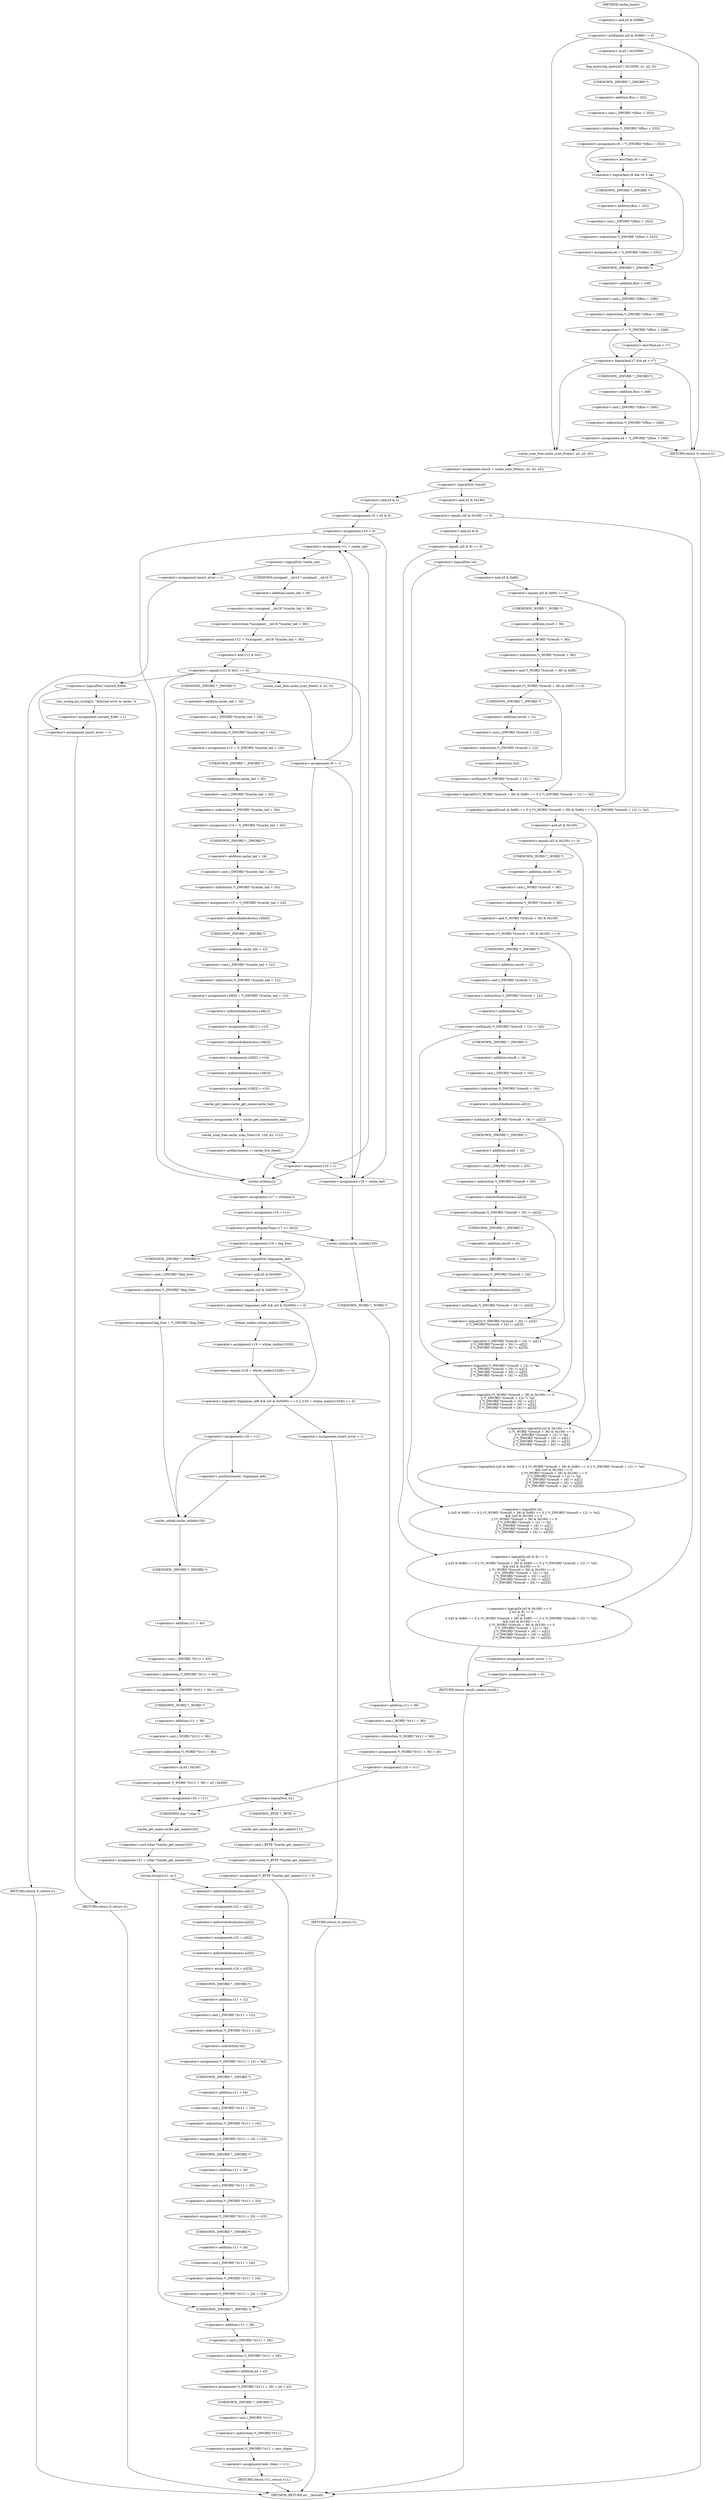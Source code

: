 digraph cache_insert {  
"1000149" [label = "(<operator>.notEquals,(a5 & 0x980) != 0)" ]
"1000150" [label = "(<operator>.and,a5 & 0x980)" ]
"1000155" [label = "(log_query,log_query(a5 | 0x10000, a1, a2, 0))" ]
"1000156" [label = "(<operator>.or,a5 | 0x10000)" ]
"1000162" [label = "(<operator>.assignment,v6 = *(_DWORD *)(fbss + 252))" ]
"1000164" [label = "(<operator>.indirection,*(_DWORD *)(fbss + 252))" ]
"1000165" [label = "(<operator>.cast,(_DWORD *)(fbss + 252))" ]
"1000166" [label = "(UNKNOWN,_DWORD *,_DWORD *)" ]
"1000167" [label = "(<operator>.addition,fbss + 252)" ]
"1000171" [label = "(<operator>.logicalAnd,v6 && v6 < a4)" ]
"1000173" [label = "(<operator>.lessThan,v6 < a4)" ]
"1000176" [label = "(<operator>.assignment,a4 = *(_DWORD *)(fbss + 252))" ]
"1000178" [label = "(<operator>.indirection,*(_DWORD *)(fbss + 252))" ]
"1000179" [label = "(<operator>.cast,(_DWORD *)(fbss + 252))" ]
"1000180" [label = "(UNKNOWN,_DWORD *,_DWORD *)" ]
"1000181" [label = "(<operator>.addition,fbss + 252)" ]
"1000184" [label = "(<operator>.assignment,v7 = *(_DWORD *)(fbss + 248))" ]
"1000186" [label = "(<operator>.indirection,*(_DWORD *)(fbss + 248))" ]
"1000187" [label = "(<operator>.cast,(_DWORD *)(fbss + 248))" ]
"1000188" [label = "(UNKNOWN,_DWORD *,_DWORD *)" ]
"1000189" [label = "(<operator>.addition,fbss + 248)" ]
"1000193" [label = "(<operator>.logicalAnd,v7 && a4 < v7)" ]
"1000195" [label = "(<operator>.lessThan,a4 < v7)" ]
"1000198" [label = "(<operator>.assignment,a4 = *(_DWORD *)(fbss + 248))" ]
"1000200" [label = "(<operator>.indirection,*(_DWORD *)(fbss + 248))" ]
"1000201" [label = "(<operator>.cast,(_DWORD *)(fbss + 248))" ]
"1000202" [label = "(UNKNOWN,_DWORD *,_DWORD *)" ]
"1000203" [label = "(<operator>.addition,fbss + 248)" ]
"1000208" [label = "(RETURN,return 0;,return 0;)" ]
"1000210" [label = "(<operator>.assignment,result = cache_scan_free(a1, a2, a3, a5))" ]
"1000212" [label = "(cache_scan_free,cache_scan_free(a1, a2, a3, a5))" ]
"1000218" [label = "(<operator>.logicalNot,!result)" ]
"1000221" [label = "(<operator>.assignment,v9 = a5 & 4)" ]
"1000223" [label = "(<operator>.and,a5 & 4)" ]
"1000226" [label = "(<operator>.assignment,v10 = 0)" ]
"1000232" [label = "(<operator>.assignment,v11 = cache_tail)" ]
"1000236" [label = "(<operator>.logicalNot,!cache_tail)" ]
"1000239" [label = "(<operator>.assignment,insert_error = 1)" ]
"1000242" [label = "(RETURN,return 0;,return 0;)" ]
"1000244" [label = "(<operator>.assignment,v12 = *(unsigned __int16 *)(cache_tail + 36))" ]
"1000246" [label = "(<operator>.indirection,*(unsigned __int16 *)(cache_tail + 36))" ]
"1000247" [label = "(<operator>.cast,(unsigned __int16 *)(cache_tail + 36))" ]
"1000248" [label = "(UNKNOWN,unsigned __int16 *,unsigned __int16 *)" ]
"1000249" [label = "(<operator>.addition,cache_tail + 36)" ]
"1000253" [label = "(<operator>.equals,(v12 & 0xC) == 0)" ]
"1000254" [label = "(<operator>.and,v12 & 0xC)" ]
"1000263" [label = "(<operator>.logicalNot,!warned_8286)" ]
"1000266" [label = "(my_syslog,my_syslog(3, \"Internal error in cache.\"))" ]
"1000269" [label = "(<operator>.assignment,warned_8286 = 1)" ]
"1000272" [label = "(<operator>.assignment,insert_error = 1)" ]
"1000275" [label = "(RETURN,return 0;,return 0;)" ]
"1000280" [label = "(<operator>.assignment,v13 = *(_DWORD *)(cache_tail + 16))" ]
"1000282" [label = "(<operator>.indirection,*(_DWORD *)(cache_tail + 16))" ]
"1000283" [label = "(<operator>.cast,(_DWORD *)(cache_tail + 16))" ]
"1000284" [label = "(UNKNOWN,_DWORD *,_DWORD *)" ]
"1000285" [label = "(<operator>.addition,cache_tail + 16)" ]
"1000288" [label = "(<operator>.assignment,v14 = *(_DWORD *)(cache_tail + 20))" ]
"1000290" [label = "(<operator>.indirection,*(_DWORD *)(cache_tail + 20))" ]
"1000291" [label = "(<operator>.cast,(_DWORD *)(cache_tail + 20))" ]
"1000292" [label = "(UNKNOWN,_DWORD *,_DWORD *)" ]
"1000293" [label = "(<operator>.addition,cache_tail + 20)" ]
"1000296" [label = "(<operator>.assignment,v15 = *(_DWORD *)(cache_tail + 24))" ]
"1000298" [label = "(<operator>.indirection,*(_DWORD *)(cache_tail + 24))" ]
"1000299" [label = "(<operator>.cast,(_DWORD *)(cache_tail + 24))" ]
"1000300" [label = "(UNKNOWN,_DWORD *,_DWORD *)" ]
"1000301" [label = "(<operator>.addition,cache_tail + 24)" ]
"1000304" [label = "(<operator>.assignment,v26[0] = *(_DWORD *)(cache_tail + 12))" ]
"1000305" [label = "(<operator>.indirectIndexAccess,v26[0])" ]
"1000308" [label = "(<operator>.indirection,*(_DWORD *)(cache_tail + 12))" ]
"1000309" [label = "(<operator>.cast,(_DWORD *)(cache_tail + 12))" ]
"1000310" [label = "(UNKNOWN,_DWORD *,_DWORD *)" ]
"1000311" [label = "(<operator>.addition,cache_tail + 12)" ]
"1000314" [label = "(<operator>.assignment,v26[1] = v13)" ]
"1000315" [label = "(<operator>.indirectIndexAccess,v26[1])" ]
"1000319" [label = "(<operator>.assignment,v26[2] = v14)" ]
"1000320" [label = "(<operator>.indirectIndexAccess,v26[2])" ]
"1000324" [label = "(<operator>.assignment,v26[3] = v15)" ]
"1000325" [label = "(<operator>.indirectIndexAccess,v26[3])" ]
"1000329" [label = "(<operator>.assignment,v16 = cache_get_name(cache_tail))" ]
"1000331" [label = "(cache_get_name,cache_get_name(cache_tail))" ]
"1000333" [label = "(cache_scan_free,cache_scan_free(v16, v26, a3, v12))" ]
"1000338" [label = "(<operator>.preIncrement,++cache_live_freed)" ]
"1000340" [label = "(<operator>.assignment,v10 = 1)" ]
"1000345" [label = "(cache_scan_free,cache_scan_free(0, 0, a3, 0))" ]
"1000350" [label = "(<operator>.assignment,v9 = 1)" ]
"1000356" [label = "(<operator>.assignment,v17 = strlen(a1))" ]
"1000358" [label = "(strlen,strlen(a1))" ]
"1000360" [label = "(<operator>.assignment,v18 = v11)" ]
"1000364" [label = "(<operator>.greaterEqualsThan,v17 >= 0x32)" ]
"1000368" [label = "(<operator>.assignment,v19 = big_free)" ]
"1000374" [label = "(<operator>.assignment,big_free = *(_DWORD *)big_free)" ]
"1000376" [label = "(<operator>.indirection,*(_DWORD *)big_free)" ]
"1000377" [label = "(<operator>.cast,(_DWORD *)big_free)" ]
"1000378" [label = "(UNKNOWN,_DWORD *,_DWORD *)" ]
"1000383" [label = "(<operator>.logicalOr,!bignames_left && (a5 & 0x5000) == 0 || (v19 = whine_malloc(1028)) == 0)" ]
"1000384" [label = "(<operator>.logicalAnd,!bignames_left && (a5 & 0x5000) == 0)" ]
"1000385" [label = "(<operator>.logicalNot,!bignames_left)" ]
"1000387" [label = "(<operator>.equals,(a5 & 0x5000) == 0)" ]
"1000388" [label = "(<operator>.and,a5 & 0x5000)" ]
"1000392" [label = "(<operator>.equals,(v19 = whine_malloc(1028)) == 0)" ]
"1000393" [label = "(<operator>.assignment,v19 = whine_malloc(1028))" ]
"1000395" [label = "(whine_malloc,whine_malloc(1028))" ]
"1000399" [label = "(<operator>.assignment,insert_error = 1)" ]
"1000402" [label = "(RETURN,return 0;,return 0;)" ]
"1000404" [label = "(<operator>.assignment,v18 = v11)" ]
"1000409" [label = "(<operator>.preDecrement,--bignames_left)" ]
"1000411" [label = "(cache_unlink,cache_unlink(v18))" ]
"1000413" [label = "(<operator>.assignment,*(_DWORD *)(v11 + 40) = v19)" ]
"1000414" [label = "(<operator>.indirection,*(_DWORD *)(v11 + 40))" ]
"1000415" [label = "(<operator>.cast,(_DWORD *)(v11 + 40))" ]
"1000416" [label = "(UNKNOWN,_DWORD *,_DWORD *)" ]
"1000417" [label = "(<operator>.addition,v11 + 40)" ]
"1000421" [label = "(<operator>.assignment,*(_WORD *)(v11 + 36) = a5 | 0x200)" ]
"1000422" [label = "(<operator>.indirection,*(_WORD *)(v11 + 36))" ]
"1000423" [label = "(<operator>.cast,(_WORD *)(v11 + 36))" ]
"1000424" [label = "(UNKNOWN,_WORD *,_WORD *)" ]
"1000425" [label = "(<operator>.addition,v11 + 36)" ]
"1000428" [label = "(<operator>.or,a5 | 0x200)" ]
"1000431" [label = "(<operator>.assignment,v20 = v11)" ]
"1000437" [label = "(<operator>.assignment,v18 = cache_tail)" ]
"1000440" [label = "(cache_unlink,cache_unlink(v18))" ]
"1000442" [label = "(<operator>.assignment,*(_WORD *)(v11 + 36) = a5)" ]
"1000443" [label = "(<operator>.indirection,*(_WORD *)(v11 + 36))" ]
"1000444" [label = "(<operator>.cast,(_WORD *)(v11 + 36))" ]
"1000445" [label = "(UNKNOWN,_WORD *,_WORD *)" ]
"1000446" [label = "(<operator>.addition,v11 + 36)" ]
"1000450" [label = "(<operator>.assignment,v20 = v11)" ]
"1000454" [label = "(<operator>.logicalNot,!a1)" ]
"1000457" [label = "(<operator>.assignment,*(_BYTE *)cache_get_name(v11) = 0)" ]
"1000458" [label = "(<operator>.indirection,*(_BYTE *)cache_get_name(v11))" ]
"1000459" [label = "(<operator>.cast,(_BYTE *)cache_get_name(v11))" ]
"1000460" [label = "(UNKNOWN,_BYTE *,_BYTE *)" ]
"1000461" [label = "(cache_get_name,cache_get_name(v11))" ]
"1000466" [label = "(<operator>.assignment,v21 = (char *)cache_get_name(v20))" ]
"1000468" [label = "(<operator>.cast,(char *)cache_get_name(v20))" ]
"1000469" [label = "(UNKNOWN,char *,char *)" ]
"1000470" [label = "(cache_get_name,cache_get_name(v20))" ]
"1000472" [label = "(strcpy,strcpy(v21, a1))" ]
"1000479" [label = "(<operator>.assignment,v22 = a2[1])" ]
"1000481" [label = "(<operator>.indirectIndexAccess,a2[1])" ]
"1000484" [label = "(<operator>.assignment,v23 = a2[2])" ]
"1000486" [label = "(<operator>.indirectIndexAccess,a2[2])" ]
"1000489" [label = "(<operator>.assignment,v24 = a2[3])" ]
"1000491" [label = "(<operator>.indirectIndexAccess,a2[3])" ]
"1000494" [label = "(<operator>.assignment,*(_DWORD *)(v11 + 12) = *a2)" ]
"1000495" [label = "(<operator>.indirection,*(_DWORD *)(v11 + 12))" ]
"1000496" [label = "(<operator>.cast,(_DWORD *)(v11 + 12))" ]
"1000497" [label = "(UNKNOWN,_DWORD *,_DWORD *)" ]
"1000498" [label = "(<operator>.addition,v11 + 12)" ]
"1000501" [label = "(<operator>.indirection,*a2)" ]
"1000503" [label = "(<operator>.assignment,*(_DWORD *)(v11 + 16) = v22)" ]
"1000504" [label = "(<operator>.indirection,*(_DWORD *)(v11 + 16))" ]
"1000505" [label = "(<operator>.cast,(_DWORD *)(v11 + 16))" ]
"1000506" [label = "(UNKNOWN,_DWORD *,_DWORD *)" ]
"1000507" [label = "(<operator>.addition,v11 + 16)" ]
"1000511" [label = "(<operator>.assignment,*(_DWORD *)(v11 + 20) = v23)" ]
"1000512" [label = "(<operator>.indirection,*(_DWORD *)(v11 + 20))" ]
"1000513" [label = "(<operator>.cast,(_DWORD *)(v11 + 20))" ]
"1000514" [label = "(UNKNOWN,_DWORD *,_DWORD *)" ]
"1000515" [label = "(<operator>.addition,v11 + 20)" ]
"1000519" [label = "(<operator>.assignment,*(_DWORD *)(v11 + 24) = v24)" ]
"1000520" [label = "(<operator>.indirection,*(_DWORD *)(v11 + 24))" ]
"1000521" [label = "(<operator>.cast,(_DWORD *)(v11 + 24))" ]
"1000522" [label = "(UNKNOWN,_DWORD *,_DWORD *)" ]
"1000523" [label = "(<operator>.addition,v11 + 24)" ]
"1000527" [label = "(<operator>.assignment,*(_DWORD *)(v11 + 28) = a4 + a3)" ]
"1000528" [label = "(<operator>.indirection,*(_DWORD *)(v11 + 28))" ]
"1000529" [label = "(<operator>.cast,(_DWORD *)(v11 + 28))" ]
"1000530" [label = "(UNKNOWN,_DWORD *,_DWORD *)" ]
"1000531" [label = "(<operator>.addition,v11 + 28)" ]
"1000534" [label = "(<operator>.addition,a4 + a3)" ]
"1000537" [label = "(<operator>.assignment,*(_DWORD *)v11 = new_chain)" ]
"1000538" [label = "(<operator>.indirection,*(_DWORD *)v11)" ]
"1000539" [label = "(<operator>.cast,(_DWORD *)v11)" ]
"1000540" [label = "(UNKNOWN,_DWORD *,_DWORD *)" ]
"1000543" [label = "(<operator>.assignment,new_chain = v11)" ]
"1000546" [label = "(RETURN,return v11;,return v11;)" ]
"1000549" [label = "(<operator>.logicalOr,(a5 & 0x180) == 0\n    || (a5 & 8) == 0\n    || !a2\n    || ((a5 & 0x80) == 0 || (*(_WORD *)(result + 36) & 0x80) == 0 || *(_DWORD *)(result + 12) != *a2)\n    && ((a5 & 0x100) == 0\n     || (*(_WORD *)(result + 36) & 0x100) == 0\n     || *(_DWORD *)(result + 12) != *a2\n     || *(_DWORD *)(result + 16) != a2[1]\n     || *(_DWORD *)(result + 20) != a2[2]\n     || *(_DWORD *)(result + 24) != a2[3]))" ]
"1000550" [label = "(<operator>.equals,(a5 & 0x180) == 0)" ]
"1000551" [label = "(<operator>.and,a5 & 0x180)" ]
"1000555" [label = "(<operator>.logicalOr,(a5 & 8) == 0\n    || !a2\n    || ((a5 & 0x80) == 0 || (*(_WORD *)(result + 36) & 0x80) == 0 || *(_DWORD *)(result + 12) != *a2)\n    && ((a5 & 0x100) == 0\n     || (*(_WORD *)(result + 36) & 0x100) == 0\n     || *(_DWORD *)(result + 12) != *a2\n     || *(_DWORD *)(result + 16) != a2[1]\n     || *(_DWORD *)(result + 20) != a2[2]\n     || *(_DWORD *)(result + 24) != a2[3]))" ]
"1000556" [label = "(<operator>.equals,(a5 & 8) == 0)" ]
"1000557" [label = "(<operator>.and,a5 & 8)" ]
"1000561" [label = "(<operator>.logicalOr,!a2\n    || ((a5 & 0x80) == 0 || (*(_WORD *)(result + 36) & 0x80) == 0 || *(_DWORD *)(result + 12) != *a2)\n    && ((a5 & 0x100) == 0\n     || (*(_WORD *)(result + 36) & 0x100) == 0\n     || *(_DWORD *)(result + 12) != *a2\n     || *(_DWORD *)(result + 16) != a2[1]\n     || *(_DWORD *)(result + 20) != a2[2]\n     || *(_DWORD *)(result + 24) != a2[3]))" ]
"1000562" [label = "(<operator>.logicalNot,!a2)" ]
"1000564" [label = "(<operator>.logicalAnd,((a5 & 0x80) == 0 || (*(_WORD *)(result + 36) & 0x80) == 0 || *(_DWORD *)(result + 12) != *a2)\n    && ((a5 & 0x100) == 0\n     || (*(_WORD *)(result + 36) & 0x100) == 0\n     || *(_DWORD *)(result + 12) != *a2\n     || *(_DWORD *)(result + 16) != a2[1]\n     || *(_DWORD *)(result + 20) != a2[2]\n     || *(_DWORD *)(result + 24) != a2[3]))" ]
"1000565" [label = "(<operator>.logicalOr,(a5 & 0x80) == 0 || (*(_WORD *)(result + 36) & 0x80) == 0 || *(_DWORD *)(result + 12) != *a2)" ]
"1000566" [label = "(<operator>.equals,(a5 & 0x80) == 0)" ]
"1000567" [label = "(<operator>.and,a5 & 0x80)" ]
"1000571" [label = "(<operator>.logicalOr,(*(_WORD *)(result + 36) & 0x80) == 0 || *(_DWORD *)(result + 12) != *a2)" ]
"1000572" [label = "(<operator>.equals,(*(_WORD *)(result + 36) & 0x80) == 0)" ]
"1000573" [label = "(<operator>.and,*(_WORD *)(result + 36) & 0x80)" ]
"1000574" [label = "(<operator>.indirection,*(_WORD *)(result + 36))" ]
"1000575" [label = "(<operator>.cast,(_WORD *)(result + 36))" ]
"1000576" [label = "(UNKNOWN,_WORD *,_WORD *)" ]
"1000577" [label = "(<operator>.addition,result + 36)" ]
"1000582" [label = "(<operator>.notEquals,*(_DWORD *)(result + 12) != *a2)" ]
"1000583" [label = "(<operator>.indirection,*(_DWORD *)(result + 12))" ]
"1000584" [label = "(<operator>.cast,(_DWORD *)(result + 12))" ]
"1000585" [label = "(UNKNOWN,_DWORD *,_DWORD *)" ]
"1000586" [label = "(<operator>.addition,result + 12)" ]
"1000589" [label = "(<operator>.indirection,*a2)" ]
"1000591" [label = "(<operator>.logicalOr,(a5 & 0x100) == 0\n     || (*(_WORD *)(result + 36) & 0x100) == 0\n     || *(_DWORD *)(result + 12) != *a2\n     || *(_DWORD *)(result + 16) != a2[1]\n     || *(_DWORD *)(result + 20) != a2[2]\n     || *(_DWORD *)(result + 24) != a2[3])" ]
"1000592" [label = "(<operator>.equals,(a5 & 0x100) == 0)" ]
"1000593" [label = "(<operator>.and,a5 & 0x100)" ]
"1000597" [label = "(<operator>.logicalOr,(*(_WORD *)(result + 36) & 0x100) == 0\n     || *(_DWORD *)(result + 12) != *a2\n     || *(_DWORD *)(result + 16) != a2[1]\n     || *(_DWORD *)(result + 20) != a2[2]\n     || *(_DWORD *)(result + 24) != a2[3])" ]
"1000598" [label = "(<operator>.equals,(*(_WORD *)(result + 36) & 0x100) == 0)" ]
"1000599" [label = "(<operator>.and,*(_WORD *)(result + 36) & 0x100)" ]
"1000600" [label = "(<operator>.indirection,*(_WORD *)(result + 36))" ]
"1000601" [label = "(<operator>.cast,(_WORD *)(result + 36))" ]
"1000602" [label = "(UNKNOWN,_WORD *,_WORD *)" ]
"1000603" [label = "(<operator>.addition,result + 36)" ]
"1000608" [label = "(<operator>.logicalOr,*(_DWORD *)(result + 12) != *a2\n     || *(_DWORD *)(result + 16) != a2[1]\n     || *(_DWORD *)(result + 20) != a2[2]\n     || *(_DWORD *)(result + 24) != a2[3])" ]
"1000609" [label = "(<operator>.notEquals,*(_DWORD *)(result + 12) != *a2)" ]
"1000610" [label = "(<operator>.indirection,*(_DWORD *)(result + 12))" ]
"1000611" [label = "(<operator>.cast,(_DWORD *)(result + 12))" ]
"1000612" [label = "(UNKNOWN,_DWORD *,_DWORD *)" ]
"1000613" [label = "(<operator>.addition,result + 12)" ]
"1000616" [label = "(<operator>.indirection,*a2)" ]
"1000618" [label = "(<operator>.logicalOr,*(_DWORD *)(result + 16) != a2[1]\n     || *(_DWORD *)(result + 20) != a2[2]\n     || *(_DWORD *)(result + 24) != a2[3])" ]
"1000619" [label = "(<operator>.notEquals,*(_DWORD *)(result + 16) != a2[1])" ]
"1000620" [label = "(<operator>.indirection,*(_DWORD *)(result + 16))" ]
"1000621" [label = "(<operator>.cast,(_DWORD *)(result + 16))" ]
"1000622" [label = "(UNKNOWN,_DWORD *,_DWORD *)" ]
"1000623" [label = "(<operator>.addition,result + 16)" ]
"1000626" [label = "(<operator>.indirectIndexAccess,a2[1])" ]
"1000629" [label = "(<operator>.logicalOr,*(_DWORD *)(result + 20) != a2[2]\n     || *(_DWORD *)(result + 24) != a2[3])" ]
"1000630" [label = "(<operator>.notEquals,*(_DWORD *)(result + 20) != a2[2])" ]
"1000631" [label = "(<operator>.indirection,*(_DWORD *)(result + 20))" ]
"1000632" [label = "(<operator>.cast,(_DWORD *)(result + 20))" ]
"1000633" [label = "(UNKNOWN,_DWORD *,_DWORD *)" ]
"1000634" [label = "(<operator>.addition,result + 20)" ]
"1000637" [label = "(<operator>.indirectIndexAccess,a2[2])" ]
"1000640" [label = "(<operator>.notEquals,*(_DWORD *)(result + 24) != a2[3])" ]
"1000641" [label = "(<operator>.indirection,*(_DWORD *)(result + 24))" ]
"1000642" [label = "(<operator>.cast,(_DWORD *)(result + 24))" ]
"1000643" [label = "(UNKNOWN,_DWORD *,_DWORD *)" ]
"1000644" [label = "(<operator>.addition,result + 24)" ]
"1000647" [label = "(<operator>.indirectIndexAccess,a2[3])" ]
"1000651" [label = "(<operator>.assignment,insert_error = 1)" ]
"1000654" [label = "(<operator>.assignment,result = 0)" ]
"1000657" [label = "(RETURN,return result;,return result;)" ]
"1000121" [label = "(METHOD,cache_insert)" ]
"1000659" [label = "(METHOD_RETURN,int __fastcall)" ]
  "1000149" -> "1000156" 
  "1000149" -> "1000208" 
  "1000149" -> "1000212" 
  "1000150" -> "1000149" 
  "1000155" -> "1000166" 
  "1000156" -> "1000155" 
  "1000162" -> "1000171" 
  "1000162" -> "1000173" 
  "1000164" -> "1000162" 
  "1000165" -> "1000164" 
  "1000166" -> "1000167" 
  "1000167" -> "1000165" 
  "1000171" -> "1000180" 
  "1000171" -> "1000188" 
  "1000173" -> "1000171" 
  "1000176" -> "1000188" 
  "1000178" -> "1000176" 
  "1000179" -> "1000178" 
  "1000180" -> "1000181" 
  "1000181" -> "1000179" 
  "1000184" -> "1000193" 
  "1000184" -> "1000195" 
  "1000186" -> "1000184" 
  "1000187" -> "1000186" 
  "1000188" -> "1000189" 
  "1000189" -> "1000187" 
  "1000193" -> "1000202" 
  "1000193" -> "1000208" 
  "1000193" -> "1000212" 
  "1000195" -> "1000193" 
  "1000198" -> "1000208" 
  "1000198" -> "1000212" 
  "1000200" -> "1000198" 
  "1000201" -> "1000200" 
  "1000202" -> "1000203" 
  "1000203" -> "1000201" 
  "1000208" -> "1000659" 
  "1000210" -> "1000218" 
  "1000212" -> "1000210" 
  "1000218" -> "1000223" 
  "1000218" -> "1000551" 
  "1000221" -> "1000226" 
  "1000223" -> "1000221" 
  "1000226" -> "1000232" 
  "1000226" -> "1000358" 
  "1000226" -> "1000437" 
  "1000232" -> "1000236" 
  "1000236" -> "1000239" 
  "1000236" -> "1000248" 
  "1000239" -> "1000242" 
  "1000242" -> "1000659" 
  "1000244" -> "1000254" 
  "1000246" -> "1000244" 
  "1000247" -> "1000246" 
  "1000248" -> "1000249" 
  "1000249" -> "1000247" 
  "1000253" -> "1000358" 
  "1000253" -> "1000437" 
  "1000253" -> "1000263" 
  "1000253" -> "1000284" 
  "1000253" -> "1000345" 
  "1000254" -> "1000253" 
  "1000263" -> "1000266" 
  "1000263" -> "1000272" 
  "1000266" -> "1000269" 
  "1000269" -> "1000272" 
  "1000272" -> "1000275" 
  "1000275" -> "1000659" 
  "1000280" -> "1000292" 
  "1000282" -> "1000280" 
  "1000283" -> "1000282" 
  "1000284" -> "1000285" 
  "1000285" -> "1000283" 
  "1000288" -> "1000300" 
  "1000290" -> "1000288" 
  "1000291" -> "1000290" 
  "1000292" -> "1000293" 
  "1000293" -> "1000291" 
  "1000296" -> "1000305" 
  "1000298" -> "1000296" 
  "1000299" -> "1000298" 
  "1000300" -> "1000301" 
  "1000301" -> "1000299" 
  "1000304" -> "1000315" 
  "1000305" -> "1000310" 
  "1000308" -> "1000304" 
  "1000309" -> "1000308" 
  "1000310" -> "1000311" 
  "1000311" -> "1000309" 
  "1000314" -> "1000320" 
  "1000315" -> "1000314" 
  "1000319" -> "1000325" 
  "1000320" -> "1000319" 
  "1000324" -> "1000331" 
  "1000325" -> "1000324" 
  "1000329" -> "1000333" 
  "1000331" -> "1000329" 
  "1000333" -> "1000338" 
  "1000338" -> "1000340" 
  "1000340" -> "1000232" 
  "1000340" -> "1000358" 
  "1000340" -> "1000437" 
  "1000345" -> "1000350" 
  "1000350" -> "1000232" 
  "1000350" -> "1000358" 
  "1000350" -> "1000437" 
  "1000356" -> "1000360" 
  "1000358" -> "1000356" 
  "1000360" -> "1000364" 
  "1000364" -> "1000368" 
  "1000364" -> "1000440" 
  "1000368" -> "1000378" 
  "1000368" -> "1000385" 
  "1000374" -> "1000411" 
  "1000376" -> "1000374" 
  "1000377" -> "1000376" 
  "1000378" -> "1000377" 
  "1000383" -> "1000399" 
  "1000383" -> "1000404" 
  "1000384" -> "1000383" 
  "1000384" -> "1000395" 
  "1000385" -> "1000384" 
  "1000385" -> "1000388" 
  "1000387" -> "1000384" 
  "1000388" -> "1000387" 
  "1000392" -> "1000383" 
  "1000393" -> "1000392" 
  "1000395" -> "1000393" 
  "1000399" -> "1000402" 
  "1000402" -> "1000659" 
  "1000404" -> "1000409" 
  "1000404" -> "1000411" 
  "1000409" -> "1000411" 
  "1000411" -> "1000416" 
  "1000413" -> "1000424" 
  "1000414" -> "1000413" 
  "1000415" -> "1000414" 
  "1000416" -> "1000417" 
  "1000417" -> "1000415" 
  "1000421" -> "1000431" 
  "1000422" -> "1000428" 
  "1000423" -> "1000422" 
  "1000424" -> "1000425" 
  "1000425" -> "1000423" 
  "1000428" -> "1000421" 
  "1000431" -> "1000469" 
  "1000437" -> "1000440" 
  "1000440" -> "1000445" 
  "1000442" -> "1000450" 
  "1000443" -> "1000442" 
  "1000444" -> "1000443" 
  "1000445" -> "1000446" 
  "1000446" -> "1000444" 
  "1000450" -> "1000454" 
  "1000454" -> "1000460" 
  "1000454" -> "1000469" 
  "1000457" -> "1000530" 
  "1000457" -> "1000481" 
  "1000458" -> "1000457" 
  "1000459" -> "1000458" 
  "1000460" -> "1000461" 
  "1000461" -> "1000459" 
  "1000466" -> "1000472" 
  "1000468" -> "1000466" 
  "1000469" -> "1000470" 
  "1000470" -> "1000468" 
  "1000472" -> "1000530" 
  "1000472" -> "1000481" 
  "1000479" -> "1000486" 
  "1000481" -> "1000479" 
  "1000484" -> "1000491" 
  "1000486" -> "1000484" 
  "1000489" -> "1000497" 
  "1000491" -> "1000489" 
  "1000494" -> "1000506" 
  "1000495" -> "1000501" 
  "1000496" -> "1000495" 
  "1000497" -> "1000498" 
  "1000498" -> "1000496" 
  "1000501" -> "1000494" 
  "1000503" -> "1000514" 
  "1000504" -> "1000503" 
  "1000505" -> "1000504" 
  "1000506" -> "1000507" 
  "1000507" -> "1000505" 
  "1000511" -> "1000522" 
  "1000512" -> "1000511" 
  "1000513" -> "1000512" 
  "1000514" -> "1000515" 
  "1000515" -> "1000513" 
  "1000519" -> "1000530" 
  "1000520" -> "1000519" 
  "1000521" -> "1000520" 
  "1000522" -> "1000523" 
  "1000523" -> "1000521" 
  "1000527" -> "1000540" 
  "1000528" -> "1000534" 
  "1000529" -> "1000528" 
  "1000530" -> "1000531" 
  "1000531" -> "1000529" 
  "1000534" -> "1000527" 
  "1000537" -> "1000543" 
  "1000538" -> "1000537" 
  "1000539" -> "1000538" 
  "1000540" -> "1000539" 
  "1000543" -> "1000546" 
  "1000546" -> "1000659" 
  "1000549" -> "1000651" 
  "1000549" -> "1000657" 
  "1000550" -> "1000549" 
  "1000550" -> "1000557" 
  "1000551" -> "1000550" 
  "1000555" -> "1000549" 
  "1000556" -> "1000555" 
  "1000556" -> "1000562" 
  "1000557" -> "1000556" 
  "1000561" -> "1000555" 
  "1000562" -> "1000561" 
  "1000562" -> "1000567" 
  "1000564" -> "1000561" 
  "1000565" -> "1000564" 
  "1000565" -> "1000593" 
  "1000566" -> "1000576" 
  "1000566" -> "1000565" 
  "1000567" -> "1000566" 
  "1000571" -> "1000565" 
  "1000572" -> "1000585" 
  "1000572" -> "1000571" 
  "1000573" -> "1000572" 
  "1000574" -> "1000573" 
  "1000575" -> "1000574" 
  "1000576" -> "1000577" 
  "1000577" -> "1000575" 
  "1000582" -> "1000571" 
  "1000583" -> "1000589" 
  "1000584" -> "1000583" 
  "1000585" -> "1000586" 
  "1000586" -> "1000584" 
  "1000589" -> "1000582" 
  "1000591" -> "1000564" 
  "1000592" -> "1000602" 
  "1000592" -> "1000591" 
  "1000593" -> "1000592" 
  "1000597" -> "1000591" 
  "1000598" -> "1000612" 
  "1000598" -> "1000597" 
  "1000599" -> "1000598" 
  "1000600" -> "1000599" 
  "1000601" -> "1000600" 
  "1000602" -> "1000603" 
  "1000603" -> "1000601" 
  "1000608" -> "1000597" 
  "1000609" -> "1000622" 
  "1000609" -> "1000608" 
  "1000610" -> "1000616" 
  "1000611" -> "1000610" 
  "1000612" -> "1000613" 
  "1000613" -> "1000611" 
  "1000616" -> "1000609" 
  "1000618" -> "1000608" 
  "1000619" -> "1000633" 
  "1000619" -> "1000618" 
  "1000620" -> "1000626" 
  "1000621" -> "1000620" 
  "1000622" -> "1000623" 
  "1000623" -> "1000621" 
  "1000626" -> "1000619" 
  "1000629" -> "1000618" 
  "1000630" -> "1000643" 
  "1000630" -> "1000629" 
  "1000631" -> "1000637" 
  "1000632" -> "1000631" 
  "1000633" -> "1000634" 
  "1000634" -> "1000632" 
  "1000637" -> "1000630" 
  "1000640" -> "1000629" 
  "1000641" -> "1000647" 
  "1000642" -> "1000641" 
  "1000643" -> "1000644" 
  "1000644" -> "1000642" 
  "1000647" -> "1000640" 
  "1000651" -> "1000654" 
  "1000654" -> "1000657" 
  "1000657" -> "1000659" 
  "1000121" -> "1000150" 
}
